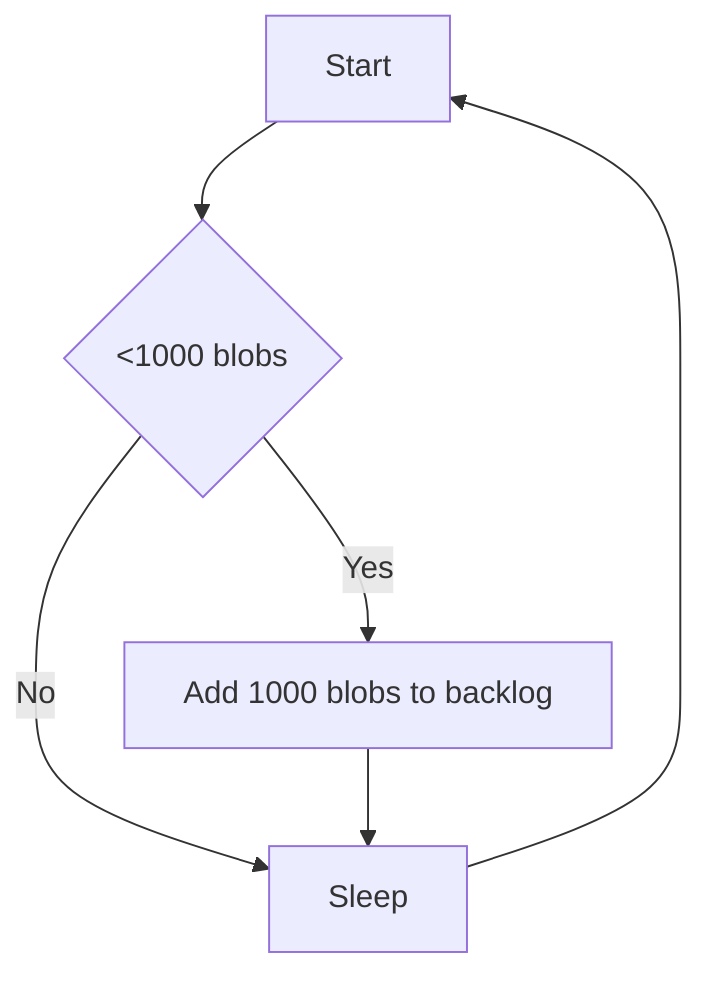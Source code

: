 flowchart TD
    A[Start] --> B{<1000 blobs};
    B -- Yes --> C;
    B -- No --> D;
    C[Add 1000 blobs to backlog] --> D;
    D[Sleep] --> A;